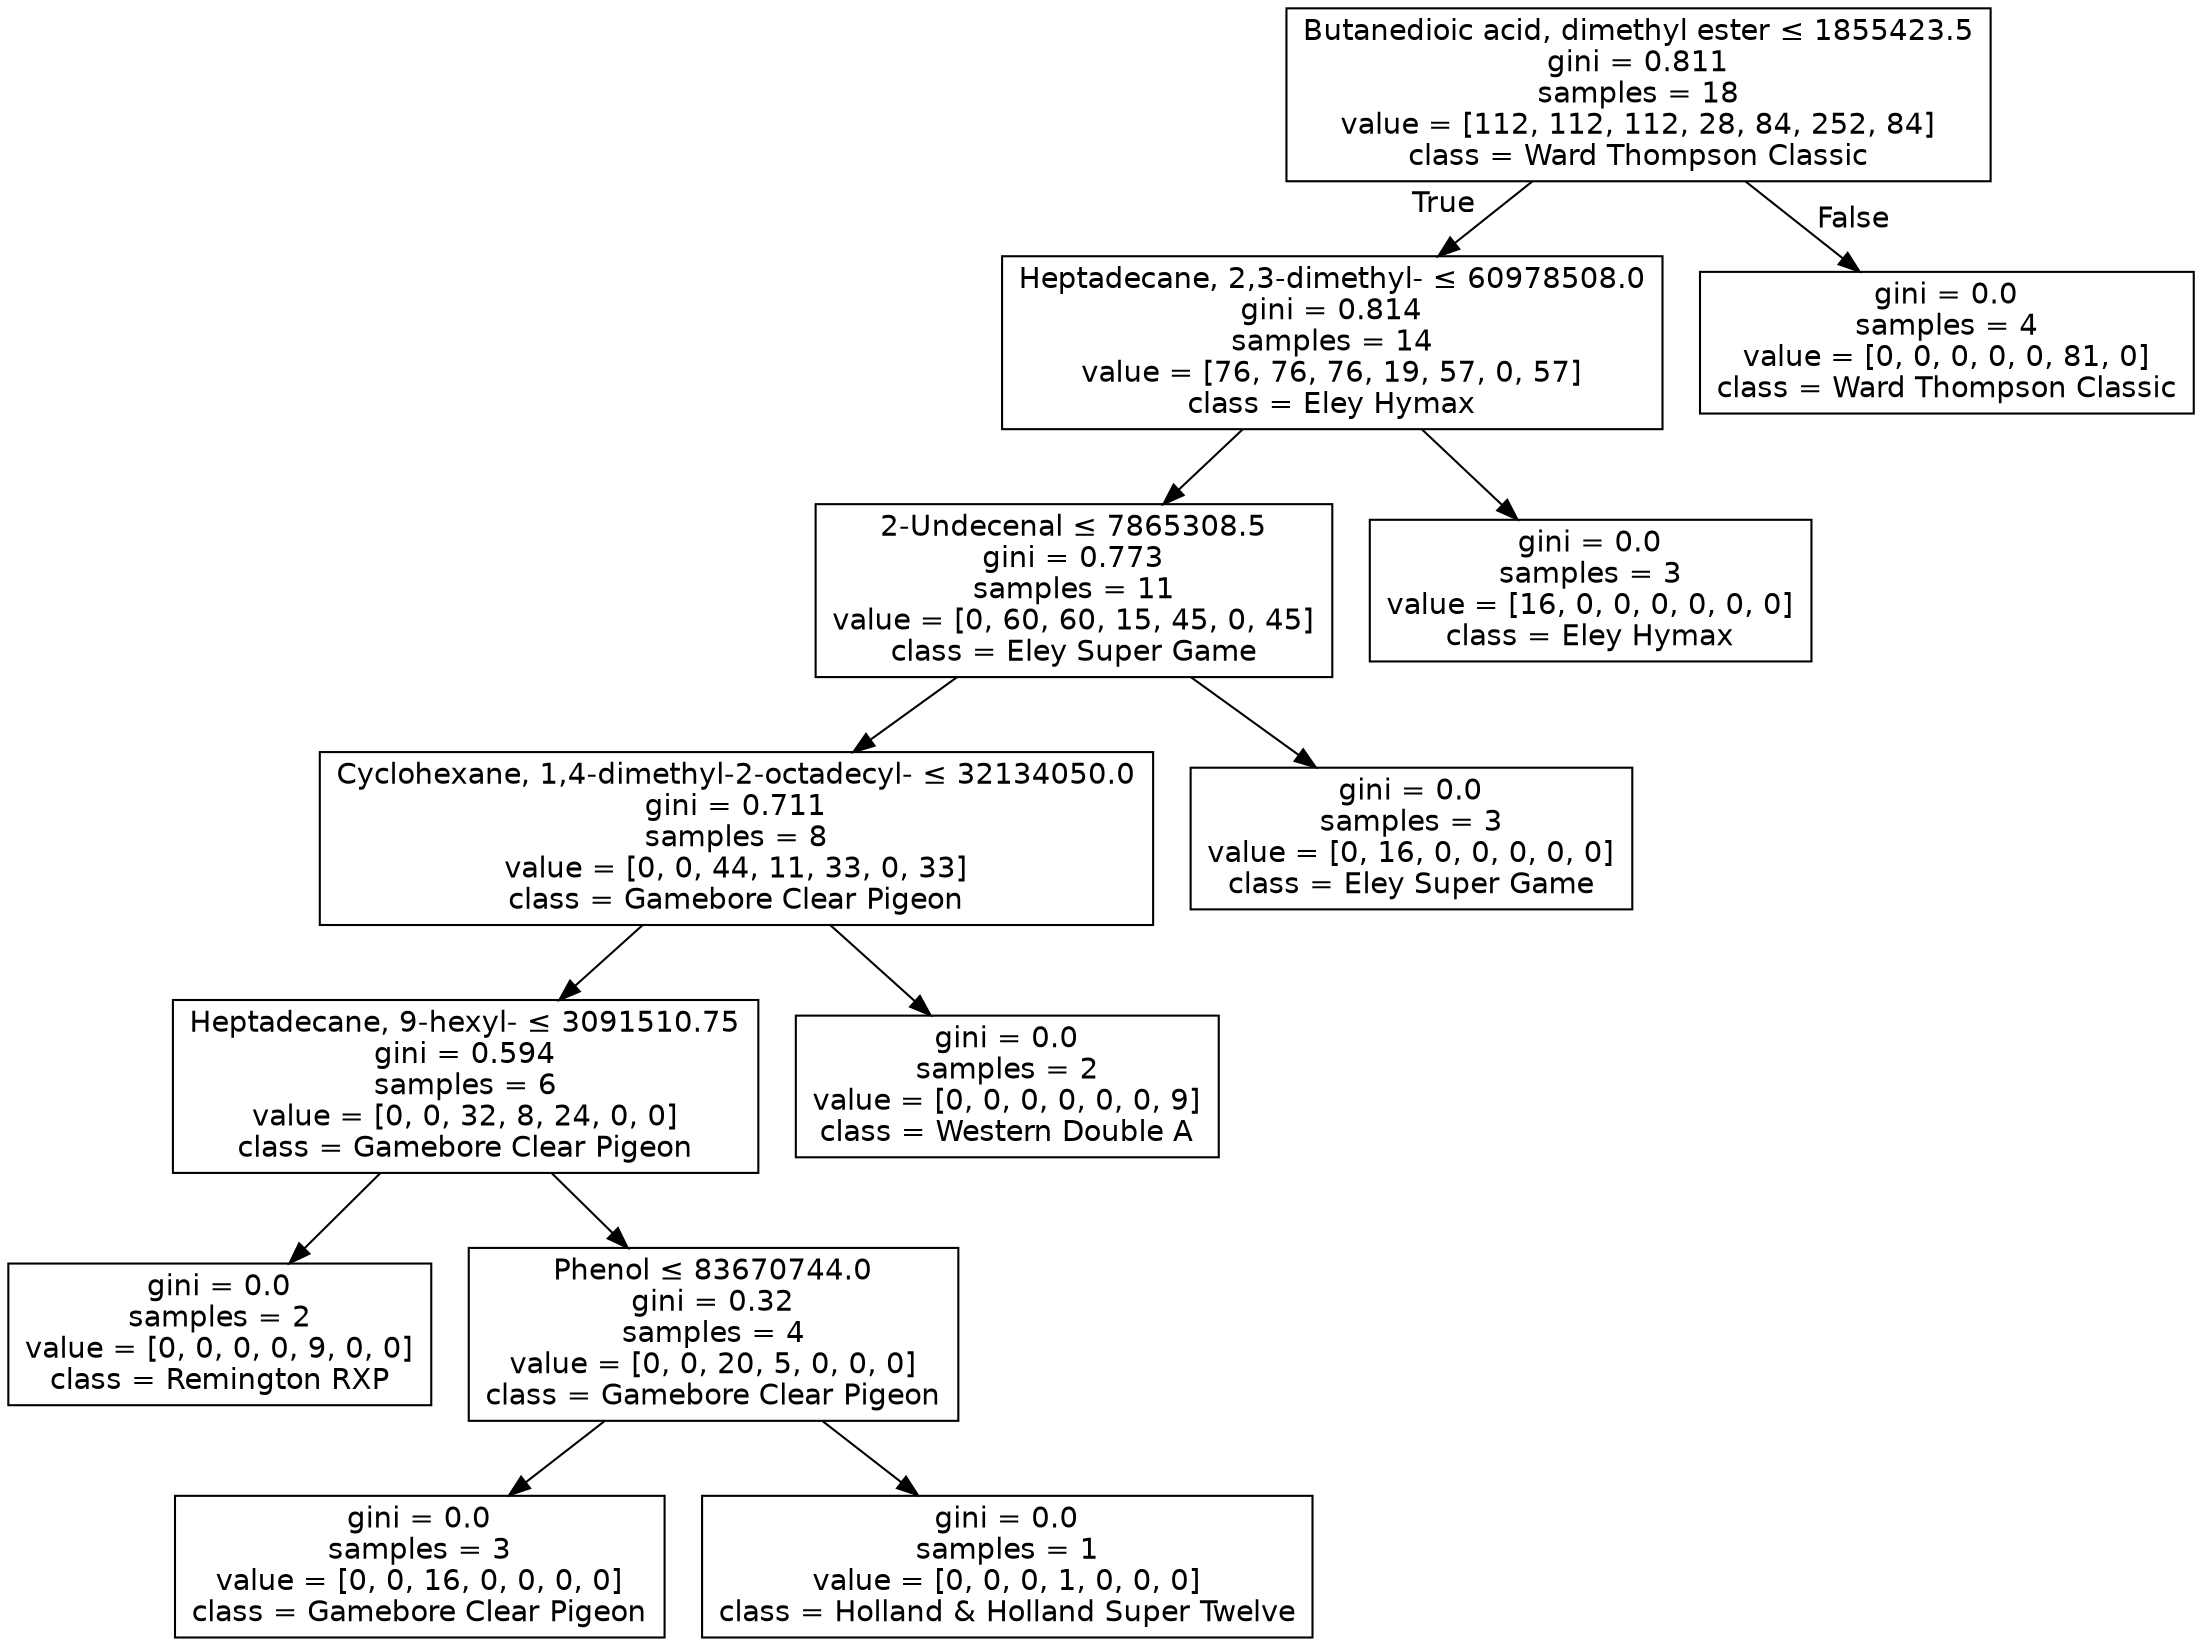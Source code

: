 digraph Tree {
node [shape=box, fontname="helvetica"] ;
edge [fontname="helvetica"] ;
0 [label=<Butanedioic acid, dimethyl ester &le; 1855423.5<br/>gini = 0.811<br/>samples = 18<br/>value = [112, 112, 112, 28, 84, 252, 84]<br/>class = Ward Thompson Classic>] ;
1 [label=<Heptadecane, 2,3-dimethyl- &le; 60978508.0<br/>gini = 0.814<br/>samples = 14<br/>value = [76, 76, 76, 19, 57, 0, 57]<br/>class = Eley Hymax>] ;
0 -> 1 [labeldistance=2.5, labelangle=45, headlabel="True"] ;
2 [label=<2-Undecenal &le; 7865308.5<br/>gini = 0.773<br/>samples = 11<br/>value = [0, 60, 60, 15, 45, 0, 45]<br/>class = Eley Super Game>] ;
1 -> 2 ;
3 [label=<Cyclohexane, 1,4-dimethyl-2-octadecyl- &le; 32134050.0<br/>gini = 0.711<br/>samples = 8<br/>value = [0, 0, 44, 11, 33, 0, 33]<br/>class = Gamebore Clear Pigeon>] ;
2 -> 3 ;
4 [label=<Heptadecane, 9-hexyl- &le; 3091510.75<br/>gini = 0.594<br/>samples = 6<br/>value = [0, 0, 32, 8, 24, 0, 0]<br/>class = Gamebore Clear Pigeon>] ;
3 -> 4 ;
5 [label=<gini = 0.0<br/>samples = 2<br/>value = [0, 0, 0, 0, 9, 0, 0]<br/>class = Remington RXP>] ;
4 -> 5 ;
6 [label=<Phenol &le; 83670744.0<br/>gini = 0.32<br/>samples = 4<br/>value = [0, 0, 20, 5, 0, 0, 0]<br/>class = Gamebore Clear Pigeon>] ;
4 -> 6 ;
7 [label=<gini = 0.0<br/>samples = 3<br/>value = [0, 0, 16, 0, 0, 0, 0]<br/>class = Gamebore Clear Pigeon>] ;
6 -> 7 ;
8 [label=<gini = 0.0<br/>samples = 1<br/>value = [0, 0, 0, 1, 0, 0, 0]<br/>class = Holland &amp; Holland Super Twelve>] ;
6 -> 8 ;
9 [label=<gini = 0.0<br/>samples = 2<br/>value = [0, 0, 0, 0, 0, 0, 9]<br/>class = Western Double A>] ;
3 -> 9 ;
10 [label=<gini = 0.0<br/>samples = 3<br/>value = [0, 16, 0, 0, 0, 0, 0]<br/>class = Eley Super Game>] ;
2 -> 10 ;
11 [label=<gini = 0.0<br/>samples = 3<br/>value = [16, 0, 0, 0, 0, 0, 0]<br/>class = Eley Hymax>] ;
1 -> 11 ;
12 [label=<gini = 0.0<br/>samples = 4<br/>value = [0, 0, 0, 0, 0, 81, 0]<br/>class = Ward Thompson Classic>] ;
0 -> 12 [labeldistance=2.5, labelangle=-45, headlabel="False"] ;
}
